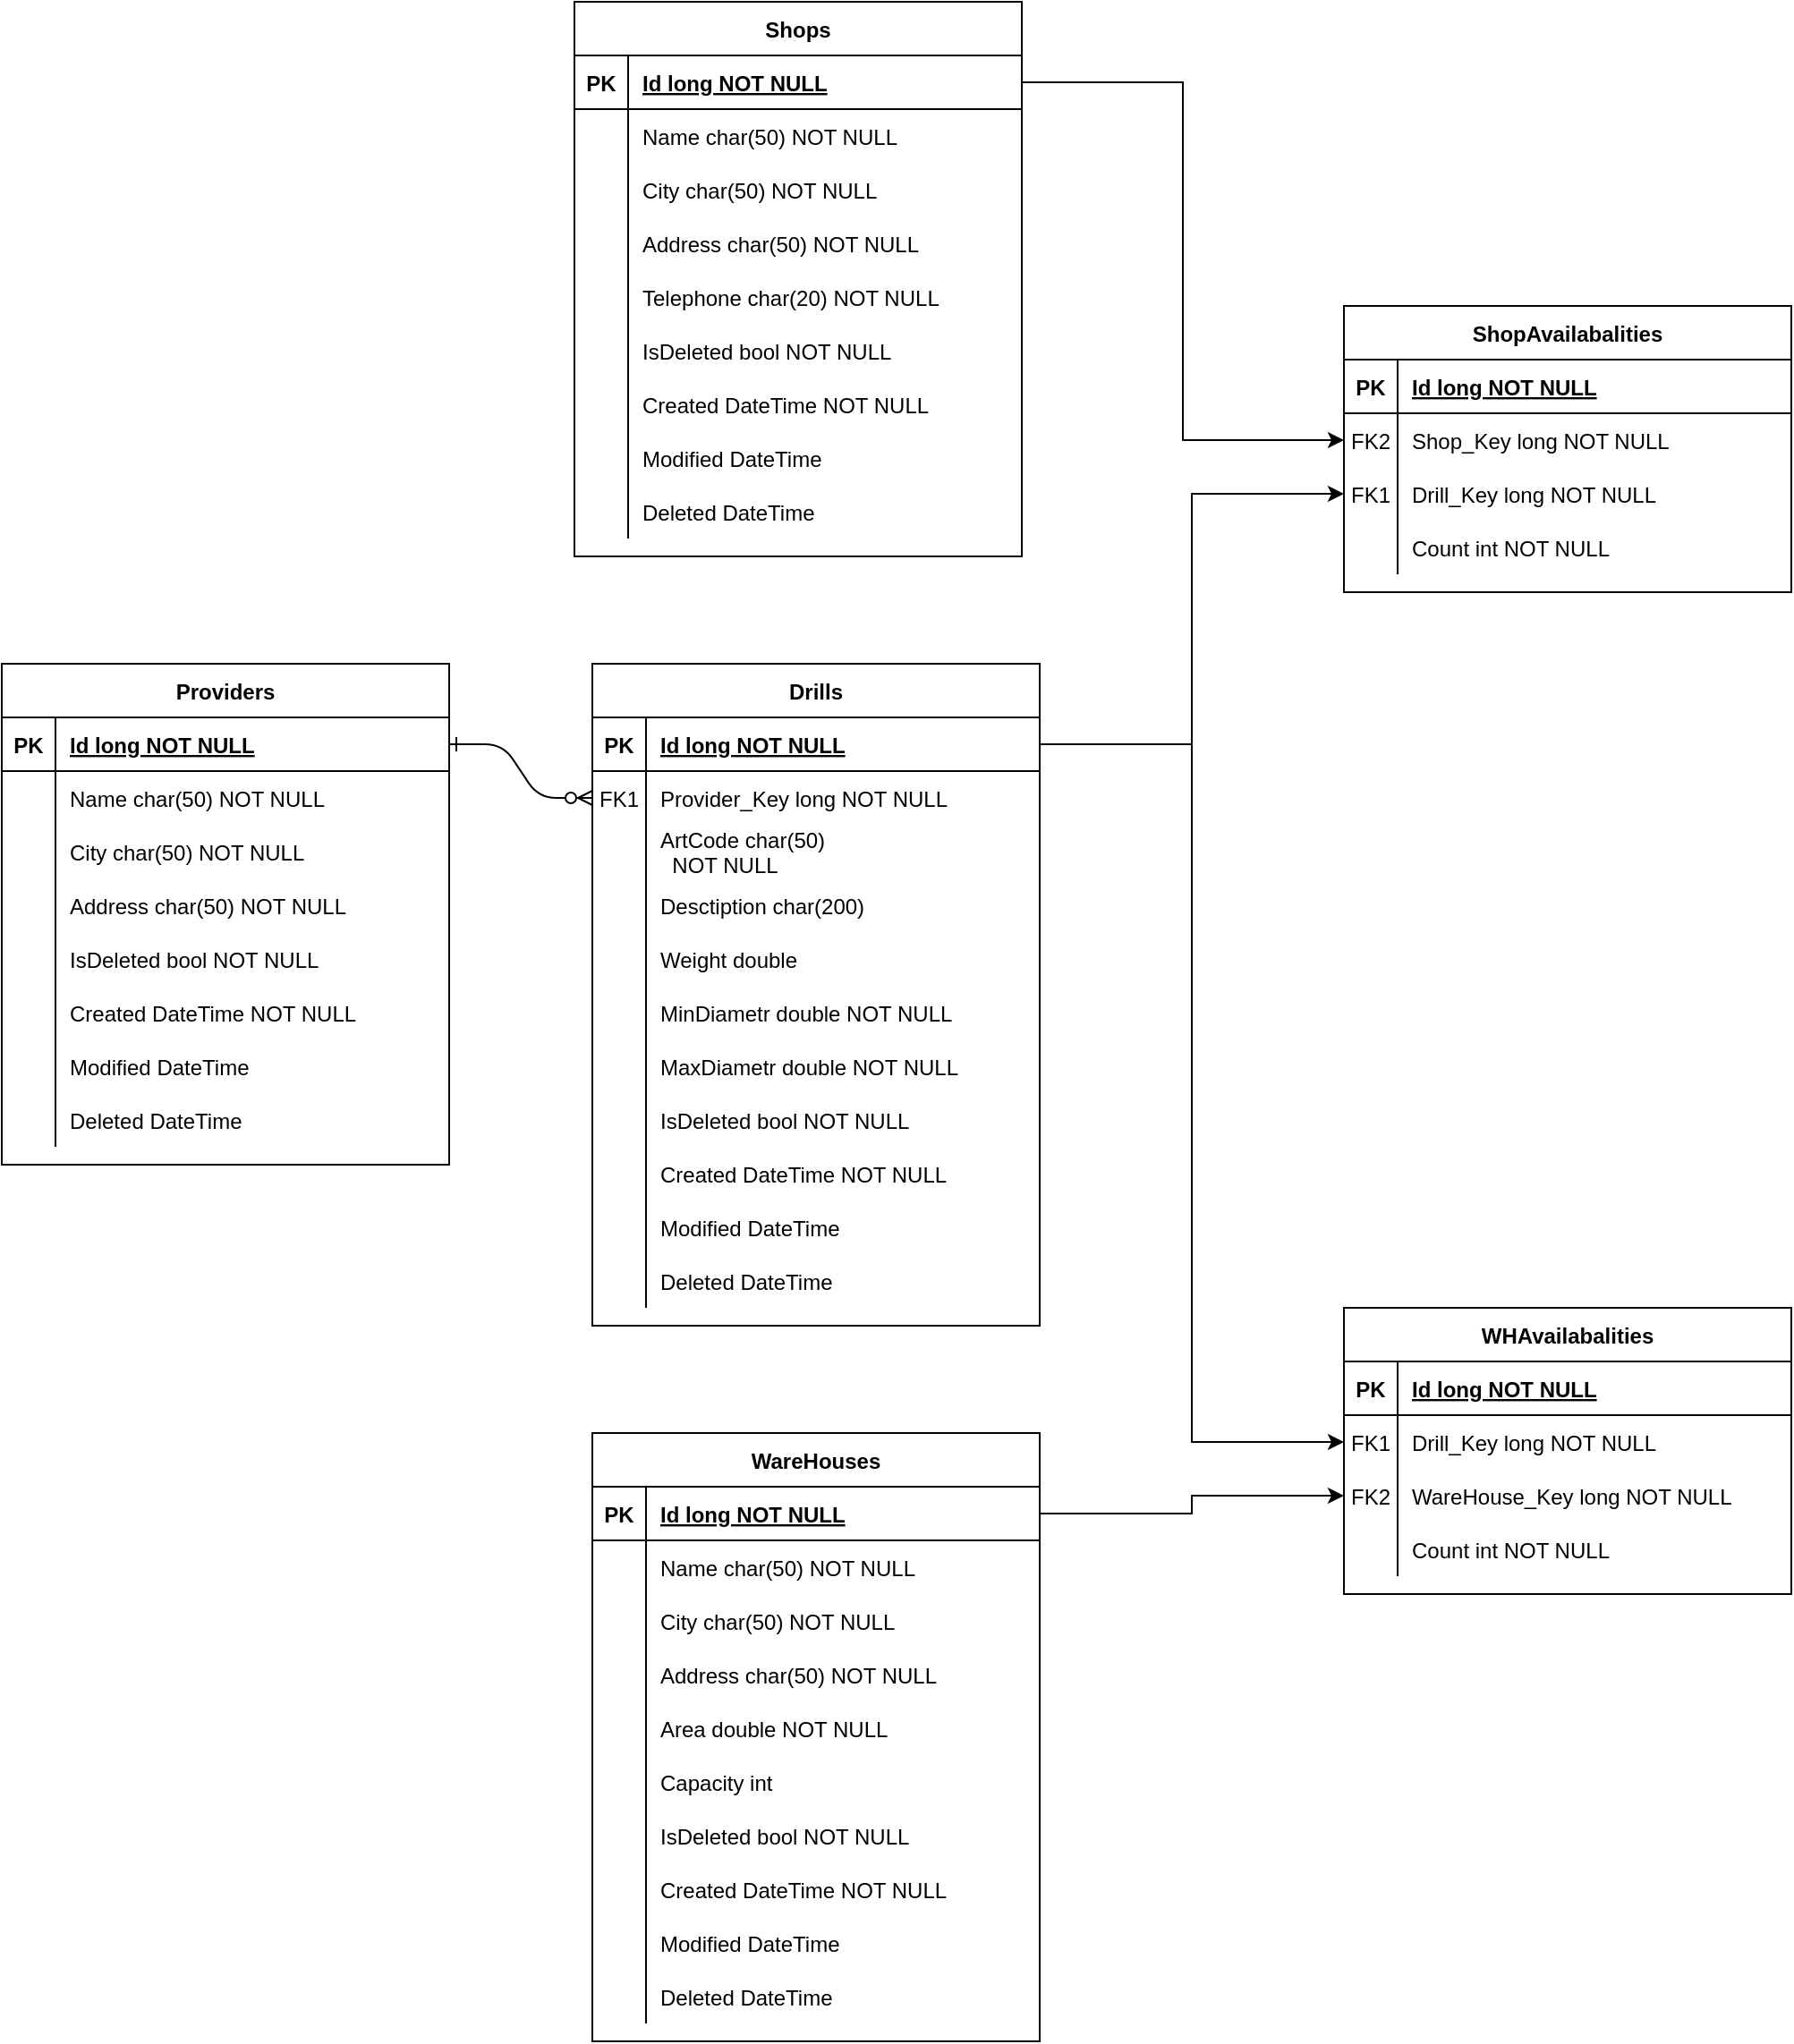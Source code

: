 <mxfile version="13.10.4" type="device"><diagram id="R2lEEEUBdFMjLlhIrx00" name="Page-1"><mxGraphModel dx="1102" dy="1660" grid="1" gridSize="10" guides="1" tooltips="1" connect="1" arrows="1" fold="1" page="1" pageScale="1" pageWidth="850" pageHeight="1100" math="0" shadow="0" extFonts="Permanent Marker^https://fonts.googleapis.com/css?family=Permanent+Marker"><root><mxCell id="0"/><mxCell id="1" parent="0"/><mxCell id="C-vyLk0tnHw3VtMMgP7b-1" value="" style="edgeStyle=entityRelationEdgeStyle;endArrow=ERzeroToMany;startArrow=ERone;endFill=1;startFill=0;" parent="1" source="C-vyLk0tnHw3VtMMgP7b-24" target="C-vyLk0tnHw3VtMMgP7b-6" edge="1"><mxGeometry width="100" height="100" relative="1" as="geometry"><mxPoint x="340" y="720" as="sourcePoint"/><mxPoint x="440" y="620" as="targetPoint"/></mxGeometry></mxCell><mxCell id="C-vyLk0tnHw3VtMMgP7b-2" value="Drills" style="shape=table;startSize=30;container=1;collapsible=1;childLayout=tableLayout;fixedRows=1;rowLines=0;fontStyle=1;align=center;resizeLast=1;" parent="1" vertex="1"><mxGeometry x="450" y="120" width="250" height="370" as="geometry"/></mxCell><mxCell id="C-vyLk0tnHw3VtMMgP7b-3" value="" style="shape=partialRectangle;collapsible=0;dropTarget=0;pointerEvents=0;fillColor=none;points=[[0,0.5],[1,0.5]];portConstraint=eastwest;top=0;left=0;right=0;bottom=1;" parent="C-vyLk0tnHw3VtMMgP7b-2" vertex="1"><mxGeometry y="30" width="250" height="30" as="geometry"/></mxCell><mxCell id="C-vyLk0tnHw3VtMMgP7b-4" value="PK" style="shape=partialRectangle;overflow=hidden;connectable=0;fillColor=none;top=0;left=0;bottom=0;right=0;fontStyle=1;" parent="C-vyLk0tnHw3VtMMgP7b-3" vertex="1"><mxGeometry width="30" height="30" as="geometry"/></mxCell><mxCell id="C-vyLk0tnHw3VtMMgP7b-5" value="Id long NOT NULL " style="shape=partialRectangle;overflow=hidden;connectable=0;fillColor=none;top=0;left=0;bottom=0;right=0;align=left;spacingLeft=6;fontStyle=5;" parent="C-vyLk0tnHw3VtMMgP7b-3" vertex="1"><mxGeometry x="30" width="220" height="30" as="geometry"/></mxCell><mxCell id="C-vyLk0tnHw3VtMMgP7b-6" value="" style="shape=partialRectangle;collapsible=0;dropTarget=0;pointerEvents=0;fillColor=none;points=[[0,0.5],[1,0.5]];portConstraint=eastwest;top=0;left=0;right=0;bottom=0;" parent="C-vyLk0tnHw3VtMMgP7b-2" vertex="1"><mxGeometry y="60" width="250" height="30" as="geometry"/></mxCell><mxCell id="C-vyLk0tnHw3VtMMgP7b-7" value="FK1" style="shape=partialRectangle;overflow=hidden;connectable=0;fillColor=none;top=0;left=0;bottom=0;right=0;" parent="C-vyLk0tnHw3VtMMgP7b-6" vertex="1"><mxGeometry width="30" height="30" as="geometry"/></mxCell><mxCell id="C-vyLk0tnHw3VtMMgP7b-8" value="Provider_Key long NOT NULL" style="shape=partialRectangle;overflow=hidden;connectable=0;fillColor=none;top=0;left=0;bottom=0;right=0;align=left;spacingLeft=6;" parent="C-vyLk0tnHw3VtMMgP7b-6" vertex="1"><mxGeometry x="30" width="220" height="30" as="geometry"/></mxCell><mxCell id="C-vyLk0tnHw3VtMMgP7b-9" value="" style="shape=partialRectangle;collapsible=0;dropTarget=0;pointerEvents=0;fillColor=none;points=[[0,0.5],[1,0.5]];portConstraint=eastwest;top=0;left=0;right=0;bottom=0;" parent="C-vyLk0tnHw3VtMMgP7b-2" vertex="1"><mxGeometry y="90" width="250" height="30" as="geometry"/></mxCell><mxCell id="C-vyLk0tnHw3VtMMgP7b-10" value="" style="shape=partialRectangle;overflow=hidden;connectable=0;fillColor=none;top=0;left=0;bottom=0;right=0;" parent="C-vyLk0tnHw3VtMMgP7b-9" vertex="1"><mxGeometry width="30" height="30" as="geometry"/></mxCell><mxCell id="C-vyLk0tnHw3VtMMgP7b-11" value="ArtCode char(50) &#10;  NOT NULL" style="shape=partialRectangle;overflow=hidden;connectable=0;fillColor=none;top=0;left=0;bottom=0;right=0;align=left;spacingLeft=6;" parent="C-vyLk0tnHw3VtMMgP7b-9" vertex="1"><mxGeometry x="30" width="220" height="30" as="geometry"/></mxCell><mxCell id="HwynuCv59zmWDbUivzrT-21" value="" style="shape=partialRectangle;collapsible=0;dropTarget=0;pointerEvents=0;fillColor=none;points=[[0,0.5],[1,0.5]];portConstraint=eastwest;top=0;left=0;right=0;bottom=0;" vertex="1" parent="C-vyLk0tnHw3VtMMgP7b-2"><mxGeometry y="120" width="250" height="30" as="geometry"/></mxCell><mxCell id="HwynuCv59zmWDbUivzrT-22" value="" style="shape=partialRectangle;overflow=hidden;connectable=0;fillColor=none;top=0;left=0;bottom=0;right=0;" vertex="1" parent="HwynuCv59zmWDbUivzrT-21"><mxGeometry width="30" height="30" as="geometry"/></mxCell><mxCell id="HwynuCv59zmWDbUivzrT-23" value="Desctiption char(200) " style="shape=partialRectangle;overflow=hidden;connectable=0;fillColor=none;top=0;left=0;bottom=0;right=0;align=left;spacingLeft=6;" vertex="1" parent="HwynuCv59zmWDbUivzrT-21"><mxGeometry x="30" width="220" height="30" as="geometry"/></mxCell><mxCell id="HwynuCv59zmWDbUivzrT-37" value="" style="shape=partialRectangle;collapsible=0;dropTarget=0;pointerEvents=0;fillColor=none;points=[[0,0.5],[1,0.5]];portConstraint=eastwest;top=0;left=0;right=0;bottom=0;" vertex="1" parent="C-vyLk0tnHw3VtMMgP7b-2"><mxGeometry y="150" width="250" height="30" as="geometry"/></mxCell><mxCell id="HwynuCv59zmWDbUivzrT-38" value="" style="shape=partialRectangle;overflow=hidden;connectable=0;fillColor=none;top=0;left=0;bottom=0;right=0;" vertex="1" parent="HwynuCv59zmWDbUivzrT-37"><mxGeometry width="30" height="30" as="geometry"/></mxCell><mxCell id="HwynuCv59zmWDbUivzrT-39" value="Weight double " style="shape=partialRectangle;overflow=hidden;connectable=0;fillColor=none;top=0;left=0;bottom=0;right=0;align=left;spacingLeft=6;" vertex="1" parent="HwynuCv59zmWDbUivzrT-37"><mxGeometry x="30" width="220" height="30" as="geometry"/></mxCell><mxCell id="HwynuCv59zmWDbUivzrT-40" value="" style="shape=partialRectangle;collapsible=0;dropTarget=0;pointerEvents=0;fillColor=none;points=[[0,0.5],[1,0.5]];portConstraint=eastwest;top=0;left=0;right=0;bottom=0;" vertex="1" parent="C-vyLk0tnHw3VtMMgP7b-2"><mxGeometry y="180" width="250" height="30" as="geometry"/></mxCell><mxCell id="HwynuCv59zmWDbUivzrT-41" value="" style="shape=partialRectangle;overflow=hidden;connectable=0;fillColor=none;top=0;left=0;bottom=0;right=0;" vertex="1" parent="HwynuCv59zmWDbUivzrT-40"><mxGeometry width="30" height="30" as="geometry"/></mxCell><mxCell id="HwynuCv59zmWDbUivzrT-42" value="MinDiametr double NOT NULL" style="shape=partialRectangle;overflow=hidden;connectable=0;fillColor=none;top=0;left=0;bottom=0;right=0;align=left;spacingLeft=6;" vertex="1" parent="HwynuCv59zmWDbUivzrT-40"><mxGeometry x="30" width="220" height="30" as="geometry"/></mxCell><mxCell id="HwynuCv59zmWDbUivzrT-43" value="" style="shape=partialRectangle;collapsible=0;dropTarget=0;pointerEvents=0;fillColor=none;points=[[0,0.5],[1,0.5]];portConstraint=eastwest;top=0;left=0;right=0;bottom=0;" vertex="1" parent="C-vyLk0tnHw3VtMMgP7b-2"><mxGeometry y="210" width="250" height="30" as="geometry"/></mxCell><mxCell id="HwynuCv59zmWDbUivzrT-44" value="" style="shape=partialRectangle;overflow=hidden;connectable=0;fillColor=none;top=0;left=0;bottom=0;right=0;" vertex="1" parent="HwynuCv59zmWDbUivzrT-43"><mxGeometry width="30" height="30" as="geometry"/></mxCell><mxCell id="HwynuCv59zmWDbUivzrT-45" value="MaxDiametr double NOT NULL" style="shape=partialRectangle;overflow=hidden;connectable=0;fillColor=none;top=0;left=0;bottom=0;right=0;align=left;spacingLeft=6;" vertex="1" parent="HwynuCv59zmWDbUivzrT-43"><mxGeometry x="30" width="220" height="30" as="geometry"/></mxCell><mxCell id="HwynuCv59zmWDbUivzrT-46" value="" style="shape=partialRectangle;collapsible=0;dropTarget=0;pointerEvents=0;fillColor=none;points=[[0,0.5],[1,0.5]];portConstraint=eastwest;top=0;left=0;right=0;bottom=0;" vertex="1" parent="C-vyLk0tnHw3VtMMgP7b-2"><mxGeometry y="240" width="250" height="30" as="geometry"/></mxCell><mxCell id="HwynuCv59zmWDbUivzrT-47" value="" style="shape=partialRectangle;overflow=hidden;connectable=0;fillColor=none;top=0;left=0;bottom=0;right=0;" vertex="1" parent="HwynuCv59zmWDbUivzrT-46"><mxGeometry width="30" height="30" as="geometry"/></mxCell><mxCell id="HwynuCv59zmWDbUivzrT-48" value="IsDeleted bool NOT NULL" style="shape=partialRectangle;overflow=hidden;connectable=0;fillColor=none;top=0;left=0;bottom=0;right=0;align=left;spacingLeft=6;" vertex="1" parent="HwynuCv59zmWDbUivzrT-46"><mxGeometry x="30" width="220" height="30" as="geometry"/></mxCell><mxCell id="HwynuCv59zmWDbUivzrT-49" value="" style="shape=partialRectangle;collapsible=0;dropTarget=0;pointerEvents=0;fillColor=none;points=[[0,0.5],[1,0.5]];portConstraint=eastwest;top=0;left=0;right=0;bottom=0;" vertex="1" parent="C-vyLk0tnHw3VtMMgP7b-2"><mxGeometry y="270" width="250" height="30" as="geometry"/></mxCell><mxCell id="HwynuCv59zmWDbUivzrT-50" value="" style="shape=partialRectangle;overflow=hidden;connectable=0;fillColor=none;top=0;left=0;bottom=0;right=0;" vertex="1" parent="HwynuCv59zmWDbUivzrT-49"><mxGeometry width="30" height="30" as="geometry"/></mxCell><mxCell id="HwynuCv59zmWDbUivzrT-51" value="Created DateTime NOT NULL" style="shape=partialRectangle;overflow=hidden;connectable=0;fillColor=none;top=0;left=0;bottom=0;right=0;align=left;spacingLeft=6;" vertex="1" parent="HwynuCv59zmWDbUivzrT-49"><mxGeometry x="30" width="220" height="30" as="geometry"/></mxCell><mxCell id="HwynuCv59zmWDbUivzrT-52" value="" style="shape=partialRectangle;collapsible=0;dropTarget=0;pointerEvents=0;fillColor=none;points=[[0,0.5],[1,0.5]];portConstraint=eastwest;top=0;left=0;right=0;bottom=0;" vertex="1" parent="C-vyLk0tnHw3VtMMgP7b-2"><mxGeometry y="300" width="250" height="30" as="geometry"/></mxCell><mxCell id="HwynuCv59zmWDbUivzrT-53" value="" style="shape=partialRectangle;overflow=hidden;connectable=0;fillColor=none;top=0;left=0;bottom=0;right=0;" vertex="1" parent="HwynuCv59zmWDbUivzrT-52"><mxGeometry width="30" height="30" as="geometry"/></mxCell><mxCell id="HwynuCv59zmWDbUivzrT-54" value="Modified DateTime " style="shape=partialRectangle;overflow=hidden;connectable=0;fillColor=none;top=0;left=0;bottom=0;right=0;align=left;spacingLeft=6;" vertex="1" parent="HwynuCv59zmWDbUivzrT-52"><mxGeometry x="30" width="220" height="30" as="geometry"/></mxCell><mxCell id="HwynuCv59zmWDbUivzrT-86" value="" style="shape=partialRectangle;collapsible=0;dropTarget=0;pointerEvents=0;fillColor=none;points=[[0,0.5],[1,0.5]];portConstraint=eastwest;top=0;left=0;right=0;bottom=0;" vertex="1" parent="C-vyLk0tnHw3VtMMgP7b-2"><mxGeometry y="330" width="250" height="30" as="geometry"/></mxCell><mxCell id="HwynuCv59zmWDbUivzrT-87" value="" style="shape=partialRectangle;overflow=hidden;connectable=0;fillColor=none;top=0;left=0;bottom=0;right=0;" vertex="1" parent="HwynuCv59zmWDbUivzrT-86"><mxGeometry width="30" height="30" as="geometry"/></mxCell><mxCell id="HwynuCv59zmWDbUivzrT-88" value="Deleted DateTime " style="shape=partialRectangle;overflow=hidden;connectable=0;fillColor=none;top=0;left=0;bottom=0;right=0;align=left;spacingLeft=6;" vertex="1" parent="HwynuCv59zmWDbUivzrT-86"><mxGeometry x="30" width="220" height="30" as="geometry"/></mxCell><mxCell id="C-vyLk0tnHw3VtMMgP7b-13" value="ShopAvailabalities" style="shape=table;startSize=30;container=1;collapsible=1;childLayout=tableLayout;fixedRows=1;rowLines=0;fontStyle=1;align=center;resizeLast=1;" parent="1" vertex="1"><mxGeometry x="870" y="-80" width="250" height="160" as="geometry"/></mxCell><mxCell id="C-vyLk0tnHw3VtMMgP7b-14" value="" style="shape=partialRectangle;collapsible=0;dropTarget=0;pointerEvents=0;fillColor=none;points=[[0,0.5],[1,0.5]];portConstraint=eastwest;top=0;left=0;right=0;bottom=1;" parent="C-vyLk0tnHw3VtMMgP7b-13" vertex="1"><mxGeometry y="30" width="250" height="30" as="geometry"/></mxCell><mxCell id="C-vyLk0tnHw3VtMMgP7b-15" value="PK" style="shape=partialRectangle;overflow=hidden;connectable=0;fillColor=none;top=0;left=0;bottom=0;right=0;fontStyle=1;" parent="C-vyLk0tnHw3VtMMgP7b-14" vertex="1"><mxGeometry width="30" height="30" as="geometry"/></mxCell><mxCell id="C-vyLk0tnHw3VtMMgP7b-16" value="Id long NOT NULL " style="shape=partialRectangle;overflow=hidden;connectable=0;fillColor=none;top=0;left=0;bottom=0;right=0;align=left;spacingLeft=6;fontStyle=5;" parent="C-vyLk0tnHw3VtMMgP7b-14" vertex="1"><mxGeometry x="30" width="220" height="30" as="geometry"/></mxCell><mxCell id="HwynuCv59zmWDbUivzrT-172" value="" style="shape=partialRectangle;collapsible=0;dropTarget=0;pointerEvents=0;fillColor=none;points=[[0,0.5],[1,0.5]];portConstraint=eastwest;top=0;left=0;right=0;bottom=0;" vertex="1" parent="C-vyLk0tnHw3VtMMgP7b-13"><mxGeometry y="60" width="250" height="30" as="geometry"/></mxCell><mxCell id="HwynuCv59zmWDbUivzrT-173" value="FK2" style="shape=partialRectangle;overflow=hidden;connectable=0;fillColor=none;top=0;left=0;bottom=0;right=0;" vertex="1" parent="HwynuCv59zmWDbUivzrT-172"><mxGeometry width="30" height="30" as="geometry"/></mxCell><mxCell id="HwynuCv59zmWDbUivzrT-174" value="Shop_Key long NOT NULL" style="shape=partialRectangle;overflow=hidden;connectable=0;fillColor=none;top=0;left=0;bottom=0;right=0;align=left;spacingLeft=6;" vertex="1" parent="HwynuCv59zmWDbUivzrT-172"><mxGeometry x="30" width="220" height="30" as="geometry"/></mxCell><mxCell id="C-vyLk0tnHw3VtMMgP7b-17" value="" style="shape=partialRectangle;collapsible=0;dropTarget=0;pointerEvents=0;fillColor=none;points=[[0,0.5],[1,0.5]];portConstraint=eastwest;top=0;left=0;right=0;bottom=0;" parent="C-vyLk0tnHw3VtMMgP7b-13" vertex="1"><mxGeometry y="90" width="250" height="30" as="geometry"/></mxCell><mxCell id="C-vyLk0tnHw3VtMMgP7b-18" value="FK1" style="shape=partialRectangle;overflow=hidden;connectable=0;fillColor=none;top=0;left=0;bottom=0;right=0;" parent="C-vyLk0tnHw3VtMMgP7b-17" vertex="1"><mxGeometry width="30" height="30" as="geometry"/></mxCell><mxCell id="C-vyLk0tnHw3VtMMgP7b-19" value="Drill_Key long NOT NULL" style="shape=partialRectangle;overflow=hidden;connectable=0;fillColor=none;top=0;left=0;bottom=0;right=0;align=left;spacingLeft=6;" parent="C-vyLk0tnHw3VtMMgP7b-17" vertex="1"><mxGeometry x="30" width="220" height="30" as="geometry"/></mxCell><mxCell id="C-vyLk0tnHw3VtMMgP7b-20" value="" style="shape=partialRectangle;collapsible=0;dropTarget=0;pointerEvents=0;fillColor=none;points=[[0,0.5],[1,0.5]];portConstraint=eastwest;top=0;left=0;right=0;bottom=0;" parent="C-vyLk0tnHw3VtMMgP7b-13" vertex="1"><mxGeometry y="120" width="250" height="30" as="geometry"/></mxCell><mxCell id="C-vyLk0tnHw3VtMMgP7b-21" value="" style="shape=partialRectangle;overflow=hidden;connectable=0;fillColor=none;top=0;left=0;bottom=0;right=0;" parent="C-vyLk0tnHw3VtMMgP7b-20" vertex="1"><mxGeometry width="30" height="30" as="geometry"/></mxCell><mxCell id="C-vyLk0tnHw3VtMMgP7b-22" value="Count int NOT NULL" style="shape=partialRectangle;overflow=hidden;connectable=0;fillColor=none;top=0;left=0;bottom=0;right=0;align=left;spacingLeft=6;" parent="C-vyLk0tnHw3VtMMgP7b-20" vertex="1"><mxGeometry x="30" width="220" height="30" as="geometry"/></mxCell><mxCell id="C-vyLk0tnHw3VtMMgP7b-23" value="Providers" style="shape=table;startSize=30;container=1;collapsible=1;childLayout=tableLayout;fixedRows=1;rowLines=0;fontStyle=1;align=center;resizeLast=1;" parent="1" vertex="1"><mxGeometry x="120" y="120" width="250" height="280" as="geometry"/></mxCell><mxCell id="C-vyLk0tnHw3VtMMgP7b-24" value="" style="shape=partialRectangle;collapsible=0;dropTarget=0;pointerEvents=0;fillColor=none;points=[[0,0.5],[1,0.5]];portConstraint=eastwest;top=0;left=0;right=0;bottom=1;" parent="C-vyLk0tnHw3VtMMgP7b-23" vertex="1"><mxGeometry y="30" width="250" height="30" as="geometry"/></mxCell><mxCell id="C-vyLk0tnHw3VtMMgP7b-25" value="PK" style="shape=partialRectangle;overflow=hidden;connectable=0;fillColor=none;top=0;left=0;bottom=0;right=0;fontStyle=1;" parent="C-vyLk0tnHw3VtMMgP7b-24" vertex="1"><mxGeometry width="30" height="30" as="geometry"/></mxCell><mxCell id="C-vyLk0tnHw3VtMMgP7b-26" value="Id long NOT NULL " style="shape=partialRectangle;overflow=hidden;connectable=0;fillColor=none;top=0;left=0;bottom=0;right=0;align=left;spacingLeft=6;fontStyle=5;" parent="C-vyLk0tnHw3VtMMgP7b-24" vertex="1"><mxGeometry x="30" width="220" height="30" as="geometry"/></mxCell><mxCell id="C-vyLk0tnHw3VtMMgP7b-27" value="" style="shape=partialRectangle;collapsible=0;dropTarget=0;pointerEvents=0;fillColor=none;points=[[0,0.5],[1,0.5]];portConstraint=eastwest;top=0;left=0;right=0;bottom=0;" parent="C-vyLk0tnHw3VtMMgP7b-23" vertex="1"><mxGeometry y="60" width="250" height="30" as="geometry"/></mxCell><mxCell id="C-vyLk0tnHw3VtMMgP7b-28" value="" style="shape=partialRectangle;overflow=hidden;connectable=0;fillColor=none;top=0;left=0;bottom=0;right=0;" parent="C-vyLk0tnHw3VtMMgP7b-27" vertex="1"><mxGeometry width="30" height="30" as="geometry"/></mxCell><mxCell id="C-vyLk0tnHw3VtMMgP7b-29" value="Name char(50) NOT NULL" style="shape=partialRectangle;overflow=hidden;connectable=0;fillColor=none;top=0;left=0;bottom=0;right=0;align=left;spacingLeft=6;" parent="C-vyLk0tnHw3VtMMgP7b-27" vertex="1"><mxGeometry x="30" width="220" height="30" as="geometry"/></mxCell><mxCell id="HwynuCv59zmWDbUivzrT-89" value="" style="shape=partialRectangle;collapsible=0;dropTarget=0;pointerEvents=0;fillColor=none;points=[[0,0.5],[1,0.5]];portConstraint=eastwest;top=0;left=0;right=0;bottom=0;" vertex="1" parent="C-vyLk0tnHw3VtMMgP7b-23"><mxGeometry y="90" width="250" height="30" as="geometry"/></mxCell><mxCell id="HwynuCv59zmWDbUivzrT-90" value="" style="shape=partialRectangle;overflow=hidden;connectable=0;fillColor=none;top=0;left=0;bottom=0;right=0;" vertex="1" parent="HwynuCv59zmWDbUivzrT-89"><mxGeometry width="30" height="30" as="geometry"/></mxCell><mxCell id="HwynuCv59zmWDbUivzrT-91" value="City char(50) NOT NULL" style="shape=partialRectangle;overflow=hidden;connectable=0;fillColor=none;top=0;left=0;bottom=0;right=0;align=left;spacingLeft=6;" vertex="1" parent="HwynuCv59zmWDbUivzrT-89"><mxGeometry x="30" width="220" height="30" as="geometry"/></mxCell><mxCell id="HwynuCv59zmWDbUivzrT-92" value="" style="shape=partialRectangle;collapsible=0;dropTarget=0;pointerEvents=0;fillColor=none;points=[[0,0.5],[1,0.5]];portConstraint=eastwest;top=0;left=0;right=0;bottom=0;" vertex="1" parent="C-vyLk0tnHw3VtMMgP7b-23"><mxGeometry y="120" width="250" height="30" as="geometry"/></mxCell><mxCell id="HwynuCv59zmWDbUivzrT-93" value="" style="shape=partialRectangle;overflow=hidden;connectable=0;fillColor=none;top=0;left=0;bottom=0;right=0;" vertex="1" parent="HwynuCv59zmWDbUivzrT-92"><mxGeometry width="30" height="30" as="geometry"/></mxCell><mxCell id="HwynuCv59zmWDbUivzrT-94" value="Address char(50) NOT NULL" style="shape=partialRectangle;overflow=hidden;connectable=0;fillColor=none;top=0;left=0;bottom=0;right=0;align=left;spacingLeft=6;" vertex="1" parent="HwynuCv59zmWDbUivzrT-92"><mxGeometry x="30" width="220" height="30" as="geometry"/></mxCell><mxCell id="HwynuCv59zmWDbUivzrT-107" value="" style="shape=partialRectangle;collapsible=0;dropTarget=0;pointerEvents=0;fillColor=none;points=[[0,0.5],[1,0.5]];portConstraint=eastwest;top=0;left=0;right=0;bottom=0;" vertex="1" parent="C-vyLk0tnHw3VtMMgP7b-23"><mxGeometry y="150" width="250" height="30" as="geometry"/></mxCell><mxCell id="HwynuCv59zmWDbUivzrT-108" value="" style="shape=partialRectangle;overflow=hidden;connectable=0;fillColor=none;top=0;left=0;bottom=0;right=0;" vertex="1" parent="HwynuCv59zmWDbUivzrT-107"><mxGeometry width="30" height="30" as="geometry"/></mxCell><mxCell id="HwynuCv59zmWDbUivzrT-109" value="IsDeleted bool NOT NULL" style="shape=partialRectangle;overflow=hidden;connectable=0;fillColor=none;top=0;left=0;bottom=0;right=0;align=left;spacingLeft=6;" vertex="1" parent="HwynuCv59zmWDbUivzrT-107"><mxGeometry x="30" width="220" height="30" as="geometry"/></mxCell><mxCell id="HwynuCv59zmWDbUivzrT-110" value="" style="shape=partialRectangle;collapsible=0;dropTarget=0;pointerEvents=0;fillColor=none;points=[[0,0.5],[1,0.5]];portConstraint=eastwest;top=0;left=0;right=0;bottom=0;" vertex="1" parent="C-vyLk0tnHw3VtMMgP7b-23"><mxGeometry y="180" width="250" height="30" as="geometry"/></mxCell><mxCell id="HwynuCv59zmWDbUivzrT-111" value="" style="shape=partialRectangle;overflow=hidden;connectable=0;fillColor=none;top=0;left=0;bottom=0;right=0;" vertex="1" parent="HwynuCv59zmWDbUivzrT-110"><mxGeometry width="30" height="30" as="geometry"/></mxCell><mxCell id="HwynuCv59zmWDbUivzrT-112" value="Created DateTime NOT NULL" style="shape=partialRectangle;overflow=hidden;connectable=0;fillColor=none;top=0;left=0;bottom=0;right=0;align=left;spacingLeft=6;" vertex="1" parent="HwynuCv59zmWDbUivzrT-110"><mxGeometry x="30" width="220" height="30" as="geometry"/></mxCell><mxCell id="HwynuCv59zmWDbUivzrT-113" value="" style="shape=partialRectangle;collapsible=0;dropTarget=0;pointerEvents=0;fillColor=none;points=[[0,0.5],[1,0.5]];portConstraint=eastwest;top=0;left=0;right=0;bottom=0;" vertex="1" parent="C-vyLk0tnHw3VtMMgP7b-23"><mxGeometry y="210" width="250" height="30" as="geometry"/></mxCell><mxCell id="HwynuCv59zmWDbUivzrT-114" value="" style="shape=partialRectangle;overflow=hidden;connectable=0;fillColor=none;top=0;left=0;bottom=0;right=0;" vertex="1" parent="HwynuCv59zmWDbUivzrT-113"><mxGeometry width="30" height="30" as="geometry"/></mxCell><mxCell id="HwynuCv59zmWDbUivzrT-115" value="Modified DateTime " style="shape=partialRectangle;overflow=hidden;connectable=0;fillColor=none;top=0;left=0;bottom=0;right=0;align=left;spacingLeft=6;" vertex="1" parent="HwynuCv59zmWDbUivzrT-113"><mxGeometry x="30" width="220" height="30" as="geometry"/></mxCell><mxCell id="HwynuCv59zmWDbUivzrT-116" value="" style="shape=partialRectangle;collapsible=0;dropTarget=0;pointerEvents=0;fillColor=none;points=[[0,0.5],[1,0.5]];portConstraint=eastwest;top=0;left=0;right=0;bottom=0;" vertex="1" parent="C-vyLk0tnHw3VtMMgP7b-23"><mxGeometry y="240" width="250" height="30" as="geometry"/></mxCell><mxCell id="HwynuCv59zmWDbUivzrT-117" value="" style="shape=partialRectangle;overflow=hidden;connectable=0;fillColor=none;top=0;left=0;bottom=0;right=0;" vertex="1" parent="HwynuCv59zmWDbUivzrT-116"><mxGeometry width="30" height="30" as="geometry"/></mxCell><mxCell id="HwynuCv59zmWDbUivzrT-118" value="Deleted DateTime " style="shape=partialRectangle;overflow=hidden;connectable=0;fillColor=none;top=0;left=0;bottom=0;right=0;align=left;spacingLeft=6;" vertex="1" parent="HwynuCv59zmWDbUivzrT-116"><mxGeometry x="30" width="220" height="30" as="geometry"/></mxCell><mxCell id="HwynuCv59zmWDbUivzrT-119" value="Shops" style="shape=table;startSize=30;container=1;collapsible=1;childLayout=tableLayout;fixedRows=1;rowLines=0;fontStyle=1;align=center;resizeLast=1;" vertex="1" parent="1"><mxGeometry x="440" y="-250" width="250" height="310" as="geometry"/></mxCell><mxCell id="HwynuCv59zmWDbUivzrT-120" value="" style="shape=partialRectangle;collapsible=0;dropTarget=0;pointerEvents=0;fillColor=none;points=[[0,0.5],[1,0.5]];portConstraint=eastwest;top=0;left=0;right=0;bottom=1;" vertex="1" parent="HwynuCv59zmWDbUivzrT-119"><mxGeometry y="30" width="250" height="30" as="geometry"/></mxCell><mxCell id="HwynuCv59zmWDbUivzrT-121" value="PK" style="shape=partialRectangle;overflow=hidden;connectable=0;fillColor=none;top=0;left=0;bottom=0;right=0;fontStyle=1;" vertex="1" parent="HwynuCv59zmWDbUivzrT-120"><mxGeometry width="30" height="30" as="geometry"/></mxCell><mxCell id="HwynuCv59zmWDbUivzrT-122" value="Id long NOT NULL " style="shape=partialRectangle;overflow=hidden;connectable=0;fillColor=none;top=0;left=0;bottom=0;right=0;align=left;spacingLeft=6;fontStyle=5;" vertex="1" parent="HwynuCv59zmWDbUivzrT-120"><mxGeometry x="30" width="220" height="30" as="geometry"/></mxCell><mxCell id="HwynuCv59zmWDbUivzrT-123" value="" style="shape=partialRectangle;collapsible=0;dropTarget=0;pointerEvents=0;fillColor=none;points=[[0,0.5],[1,0.5]];portConstraint=eastwest;top=0;left=0;right=0;bottom=0;" vertex="1" parent="HwynuCv59zmWDbUivzrT-119"><mxGeometry y="60" width="250" height="30" as="geometry"/></mxCell><mxCell id="HwynuCv59zmWDbUivzrT-124" value="" style="shape=partialRectangle;overflow=hidden;connectable=0;fillColor=none;top=0;left=0;bottom=0;right=0;" vertex="1" parent="HwynuCv59zmWDbUivzrT-123"><mxGeometry width="30" height="30" as="geometry"/></mxCell><mxCell id="HwynuCv59zmWDbUivzrT-125" value="Name char(50) NOT NULL" style="shape=partialRectangle;overflow=hidden;connectable=0;fillColor=none;top=0;left=0;bottom=0;right=0;align=left;spacingLeft=6;" vertex="1" parent="HwynuCv59zmWDbUivzrT-123"><mxGeometry x="30" width="220" height="30" as="geometry"/></mxCell><mxCell id="HwynuCv59zmWDbUivzrT-126" value="" style="shape=partialRectangle;collapsible=0;dropTarget=0;pointerEvents=0;fillColor=none;points=[[0,0.5],[1,0.5]];portConstraint=eastwest;top=0;left=0;right=0;bottom=0;" vertex="1" parent="HwynuCv59zmWDbUivzrT-119"><mxGeometry y="90" width="250" height="30" as="geometry"/></mxCell><mxCell id="HwynuCv59zmWDbUivzrT-127" value="" style="shape=partialRectangle;overflow=hidden;connectable=0;fillColor=none;top=0;left=0;bottom=0;right=0;" vertex="1" parent="HwynuCv59zmWDbUivzrT-126"><mxGeometry width="30" height="30" as="geometry"/></mxCell><mxCell id="HwynuCv59zmWDbUivzrT-128" value="City char(50) NOT NULL" style="shape=partialRectangle;overflow=hidden;connectable=0;fillColor=none;top=0;left=0;bottom=0;right=0;align=left;spacingLeft=6;" vertex="1" parent="HwynuCv59zmWDbUivzrT-126"><mxGeometry x="30" width="220" height="30" as="geometry"/></mxCell><mxCell id="HwynuCv59zmWDbUivzrT-129" value="" style="shape=partialRectangle;collapsible=0;dropTarget=0;pointerEvents=0;fillColor=none;points=[[0,0.5],[1,0.5]];portConstraint=eastwest;top=0;left=0;right=0;bottom=0;" vertex="1" parent="HwynuCv59zmWDbUivzrT-119"><mxGeometry y="120" width="250" height="30" as="geometry"/></mxCell><mxCell id="HwynuCv59zmWDbUivzrT-130" value="" style="shape=partialRectangle;overflow=hidden;connectable=0;fillColor=none;top=0;left=0;bottom=0;right=0;" vertex="1" parent="HwynuCv59zmWDbUivzrT-129"><mxGeometry width="30" height="30" as="geometry"/></mxCell><mxCell id="HwynuCv59zmWDbUivzrT-131" value="Address char(50) NOT NULL" style="shape=partialRectangle;overflow=hidden;connectable=0;fillColor=none;top=0;left=0;bottom=0;right=0;align=left;spacingLeft=6;" vertex="1" parent="HwynuCv59zmWDbUivzrT-129"><mxGeometry x="30" width="220" height="30" as="geometry"/></mxCell><mxCell id="HwynuCv59zmWDbUivzrT-169" value="" style="shape=partialRectangle;collapsible=0;dropTarget=0;pointerEvents=0;fillColor=none;points=[[0,0.5],[1,0.5]];portConstraint=eastwest;top=0;left=0;right=0;bottom=0;" vertex="1" parent="HwynuCv59zmWDbUivzrT-119"><mxGeometry y="150" width="250" height="30" as="geometry"/></mxCell><mxCell id="HwynuCv59zmWDbUivzrT-170" value="" style="shape=partialRectangle;overflow=hidden;connectable=0;fillColor=none;top=0;left=0;bottom=0;right=0;" vertex="1" parent="HwynuCv59zmWDbUivzrT-169"><mxGeometry width="30" height="30" as="geometry"/></mxCell><mxCell id="HwynuCv59zmWDbUivzrT-171" value="Telephone char(20) NOT NULL" style="shape=partialRectangle;overflow=hidden;connectable=0;fillColor=none;top=0;left=0;bottom=0;right=0;align=left;spacingLeft=6;" vertex="1" parent="HwynuCv59zmWDbUivzrT-169"><mxGeometry x="30" width="220" height="30" as="geometry"/></mxCell><mxCell id="HwynuCv59zmWDbUivzrT-132" value="" style="shape=partialRectangle;collapsible=0;dropTarget=0;pointerEvents=0;fillColor=none;points=[[0,0.5],[1,0.5]];portConstraint=eastwest;top=0;left=0;right=0;bottom=0;" vertex="1" parent="HwynuCv59zmWDbUivzrT-119"><mxGeometry y="180" width="250" height="30" as="geometry"/></mxCell><mxCell id="HwynuCv59zmWDbUivzrT-133" value="" style="shape=partialRectangle;overflow=hidden;connectable=0;fillColor=none;top=0;left=0;bottom=0;right=0;" vertex="1" parent="HwynuCv59zmWDbUivzrT-132"><mxGeometry width="30" height="30" as="geometry"/></mxCell><mxCell id="HwynuCv59zmWDbUivzrT-134" value="IsDeleted bool NOT NULL" style="shape=partialRectangle;overflow=hidden;connectable=0;fillColor=none;top=0;left=0;bottom=0;right=0;align=left;spacingLeft=6;" vertex="1" parent="HwynuCv59zmWDbUivzrT-132"><mxGeometry x="30" width="220" height="30" as="geometry"/></mxCell><mxCell id="HwynuCv59zmWDbUivzrT-135" value="" style="shape=partialRectangle;collapsible=0;dropTarget=0;pointerEvents=0;fillColor=none;points=[[0,0.5],[1,0.5]];portConstraint=eastwest;top=0;left=0;right=0;bottom=0;" vertex="1" parent="HwynuCv59zmWDbUivzrT-119"><mxGeometry y="210" width="250" height="30" as="geometry"/></mxCell><mxCell id="HwynuCv59zmWDbUivzrT-136" value="" style="shape=partialRectangle;overflow=hidden;connectable=0;fillColor=none;top=0;left=0;bottom=0;right=0;" vertex="1" parent="HwynuCv59zmWDbUivzrT-135"><mxGeometry width="30" height="30" as="geometry"/></mxCell><mxCell id="HwynuCv59zmWDbUivzrT-137" value="Created DateTime NOT NULL" style="shape=partialRectangle;overflow=hidden;connectable=0;fillColor=none;top=0;left=0;bottom=0;right=0;align=left;spacingLeft=6;" vertex="1" parent="HwynuCv59zmWDbUivzrT-135"><mxGeometry x="30" width="220" height="30" as="geometry"/></mxCell><mxCell id="HwynuCv59zmWDbUivzrT-138" value="" style="shape=partialRectangle;collapsible=0;dropTarget=0;pointerEvents=0;fillColor=none;points=[[0,0.5],[1,0.5]];portConstraint=eastwest;top=0;left=0;right=0;bottom=0;" vertex="1" parent="HwynuCv59zmWDbUivzrT-119"><mxGeometry y="240" width="250" height="30" as="geometry"/></mxCell><mxCell id="HwynuCv59zmWDbUivzrT-139" value="" style="shape=partialRectangle;overflow=hidden;connectable=0;fillColor=none;top=0;left=0;bottom=0;right=0;" vertex="1" parent="HwynuCv59zmWDbUivzrT-138"><mxGeometry width="30" height="30" as="geometry"/></mxCell><mxCell id="HwynuCv59zmWDbUivzrT-140" value="Modified DateTime " style="shape=partialRectangle;overflow=hidden;connectable=0;fillColor=none;top=0;left=0;bottom=0;right=0;align=left;spacingLeft=6;" vertex="1" parent="HwynuCv59zmWDbUivzrT-138"><mxGeometry x="30" width="220" height="30" as="geometry"/></mxCell><mxCell id="HwynuCv59zmWDbUivzrT-141" value="" style="shape=partialRectangle;collapsible=0;dropTarget=0;pointerEvents=0;fillColor=none;points=[[0,0.5],[1,0.5]];portConstraint=eastwest;top=0;left=0;right=0;bottom=0;" vertex="1" parent="HwynuCv59zmWDbUivzrT-119"><mxGeometry y="270" width="250" height="30" as="geometry"/></mxCell><mxCell id="HwynuCv59zmWDbUivzrT-142" value="" style="shape=partialRectangle;overflow=hidden;connectable=0;fillColor=none;top=0;left=0;bottom=0;right=0;" vertex="1" parent="HwynuCv59zmWDbUivzrT-141"><mxGeometry width="30" height="30" as="geometry"/></mxCell><mxCell id="HwynuCv59zmWDbUivzrT-143" value="Deleted DateTime " style="shape=partialRectangle;overflow=hidden;connectable=0;fillColor=none;top=0;left=0;bottom=0;right=0;align=left;spacingLeft=6;" vertex="1" parent="HwynuCv59zmWDbUivzrT-141"><mxGeometry x="30" width="220" height="30" as="geometry"/></mxCell><mxCell id="HwynuCv59zmWDbUivzrT-180" style="edgeStyle=orthogonalEdgeStyle;rounded=0;orthogonalLoop=1;jettySize=auto;html=1;exitX=1;exitY=0.5;exitDx=0;exitDy=0;" edge="1" parent="1" source="C-vyLk0tnHw3VtMMgP7b-3" target="C-vyLk0tnHw3VtMMgP7b-17"><mxGeometry relative="1" as="geometry"/></mxCell><mxCell id="HwynuCv59zmWDbUivzrT-181" style="edgeStyle=orthogonalEdgeStyle;rounded=0;orthogonalLoop=1;jettySize=auto;html=1;exitX=1;exitY=0.5;exitDx=0;exitDy=0;entryX=0;entryY=0.5;entryDx=0;entryDy=0;" edge="1" parent="1" source="HwynuCv59zmWDbUivzrT-120" target="HwynuCv59zmWDbUivzrT-172"><mxGeometry relative="1" as="geometry"/></mxCell><mxCell id="HwynuCv59zmWDbUivzrT-182" value="WHAvailabalities" style="shape=table;startSize=30;container=1;collapsible=1;childLayout=tableLayout;fixedRows=1;rowLines=0;fontStyle=1;align=center;resizeLast=1;" vertex="1" parent="1"><mxGeometry x="870" y="480" width="250" height="160" as="geometry"/></mxCell><mxCell id="HwynuCv59zmWDbUivzrT-183" value="" style="shape=partialRectangle;collapsible=0;dropTarget=0;pointerEvents=0;fillColor=none;points=[[0,0.5],[1,0.5]];portConstraint=eastwest;top=0;left=0;right=0;bottom=1;" vertex="1" parent="HwynuCv59zmWDbUivzrT-182"><mxGeometry y="30" width="250" height="30" as="geometry"/></mxCell><mxCell id="HwynuCv59zmWDbUivzrT-184" value="PK" style="shape=partialRectangle;overflow=hidden;connectable=0;fillColor=none;top=0;left=0;bottom=0;right=0;fontStyle=1;" vertex="1" parent="HwynuCv59zmWDbUivzrT-183"><mxGeometry width="30" height="30" as="geometry"/></mxCell><mxCell id="HwynuCv59zmWDbUivzrT-185" value="Id long NOT NULL " style="shape=partialRectangle;overflow=hidden;connectable=0;fillColor=none;top=0;left=0;bottom=0;right=0;align=left;spacingLeft=6;fontStyle=5;" vertex="1" parent="HwynuCv59zmWDbUivzrT-183"><mxGeometry x="30" width="220" height="30" as="geometry"/></mxCell><mxCell id="HwynuCv59zmWDbUivzrT-189" value="" style="shape=partialRectangle;collapsible=0;dropTarget=0;pointerEvents=0;fillColor=none;points=[[0,0.5],[1,0.5]];portConstraint=eastwest;top=0;left=0;right=0;bottom=0;" vertex="1" parent="HwynuCv59zmWDbUivzrT-182"><mxGeometry y="60" width="250" height="30" as="geometry"/></mxCell><mxCell id="HwynuCv59zmWDbUivzrT-190" value="FK1" style="shape=partialRectangle;overflow=hidden;connectable=0;fillColor=none;top=0;left=0;bottom=0;right=0;" vertex="1" parent="HwynuCv59zmWDbUivzrT-189"><mxGeometry width="30" height="30" as="geometry"/></mxCell><mxCell id="HwynuCv59zmWDbUivzrT-191" value="Drill_Key long NOT NULL" style="shape=partialRectangle;overflow=hidden;connectable=0;fillColor=none;top=0;left=0;bottom=0;right=0;align=left;spacingLeft=6;" vertex="1" parent="HwynuCv59zmWDbUivzrT-189"><mxGeometry x="30" width="220" height="30" as="geometry"/></mxCell><mxCell id="HwynuCv59zmWDbUivzrT-186" value="" style="shape=partialRectangle;collapsible=0;dropTarget=0;pointerEvents=0;fillColor=none;points=[[0,0.5],[1,0.5]];portConstraint=eastwest;top=0;left=0;right=0;bottom=0;" vertex="1" parent="HwynuCv59zmWDbUivzrT-182"><mxGeometry y="90" width="250" height="30" as="geometry"/></mxCell><mxCell id="HwynuCv59zmWDbUivzrT-187" value="FK2" style="shape=partialRectangle;overflow=hidden;connectable=0;fillColor=none;top=0;left=0;bottom=0;right=0;" vertex="1" parent="HwynuCv59zmWDbUivzrT-186"><mxGeometry width="30" height="30" as="geometry"/></mxCell><mxCell id="HwynuCv59zmWDbUivzrT-188" value="WareHouse_Key long NOT NULL" style="shape=partialRectangle;overflow=hidden;connectable=0;fillColor=none;top=0;left=0;bottom=0;right=0;align=left;spacingLeft=6;" vertex="1" parent="HwynuCv59zmWDbUivzrT-186"><mxGeometry x="30" width="220" height="30" as="geometry"/></mxCell><mxCell id="HwynuCv59zmWDbUivzrT-192" value="" style="shape=partialRectangle;collapsible=0;dropTarget=0;pointerEvents=0;fillColor=none;points=[[0,0.5],[1,0.5]];portConstraint=eastwest;top=0;left=0;right=0;bottom=0;" vertex="1" parent="HwynuCv59zmWDbUivzrT-182"><mxGeometry y="120" width="250" height="30" as="geometry"/></mxCell><mxCell id="HwynuCv59zmWDbUivzrT-193" value="" style="shape=partialRectangle;overflow=hidden;connectable=0;fillColor=none;top=0;left=0;bottom=0;right=0;" vertex="1" parent="HwynuCv59zmWDbUivzrT-192"><mxGeometry width="30" height="30" as="geometry"/></mxCell><mxCell id="HwynuCv59zmWDbUivzrT-194" value="Count int NOT NULL" style="shape=partialRectangle;overflow=hidden;connectable=0;fillColor=none;top=0;left=0;bottom=0;right=0;align=left;spacingLeft=6;" vertex="1" parent="HwynuCv59zmWDbUivzrT-192"><mxGeometry x="30" width="220" height="30" as="geometry"/></mxCell><mxCell id="HwynuCv59zmWDbUivzrT-196" style="edgeStyle=orthogonalEdgeStyle;rounded=0;orthogonalLoop=1;jettySize=auto;html=1;exitX=1;exitY=0.5;exitDx=0;exitDy=0;entryX=0;entryY=0.5;entryDx=0;entryDy=0;" edge="1" parent="1" source="C-vyLk0tnHw3VtMMgP7b-3" target="HwynuCv59zmWDbUivzrT-189"><mxGeometry relative="1" as="geometry"/></mxCell><mxCell id="HwynuCv59zmWDbUivzrT-197" value="WareHouses" style="shape=table;startSize=30;container=1;collapsible=1;childLayout=tableLayout;fixedRows=1;rowLines=0;fontStyle=1;align=center;resizeLast=1;" vertex="1" parent="1"><mxGeometry x="450" y="550" width="250" height="340" as="geometry"/></mxCell><mxCell id="HwynuCv59zmWDbUivzrT-198" value="" style="shape=partialRectangle;collapsible=0;dropTarget=0;pointerEvents=0;fillColor=none;points=[[0,0.5],[1,0.5]];portConstraint=eastwest;top=0;left=0;right=0;bottom=1;" vertex="1" parent="HwynuCv59zmWDbUivzrT-197"><mxGeometry y="30" width="250" height="30" as="geometry"/></mxCell><mxCell id="HwynuCv59zmWDbUivzrT-199" value="PK" style="shape=partialRectangle;overflow=hidden;connectable=0;fillColor=none;top=0;left=0;bottom=0;right=0;fontStyle=1;" vertex="1" parent="HwynuCv59zmWDbUivzrT-198"><mxGeometry width="30" height="30" as="geometry"/></mxCell><mxCell id="HwynuCv59zmWDbUivzrT-200" value="Id long NOT NULL " style="shape=partialRectangle;overflow=hidden;connectable=0;fillColor=none;top=0;left=0;bottom=0;right=0;align=left;spacingLeft=6;fontStyle=5;" vertex="1" parent="HwynuCv59zmWDbUivzrT-198"><mxGeometry x="30" width="220" height="30" as="geometry"/></mxCell><mxCell id="HwynuCv59zmWDbUivzrT-201" value="" style="shape=partialRectangle;collapsible=0;dropTarget=0;pointerEvents=0;fillColor=none;points=[[0,0.5],[1,0.5]];portConstraint=eastwest;top=0;left=0;right=0;bottom=0;" vertex="1" parent="HwynuCv59zmWDbUivzrT-197"><mxGeometry y="60" width="250" height="30" as="geometry"/></mxCell><mxCell id="HwynuCv59zmWDbUivzrT-202" value="" style="shape=partialRectangle;overflow=hidden;connectable=0;fillColor=none;top=0;left=0;bottom=0;right=0;" vertex="1" parent="HwynuCv59zmWDbUivzrT-201"><mxGeometry width="30" height="30" as="geometry"/></mxCell><mxCell id="HwynuCv59zmWDbUivzrT-203" value="Name char(50) NOT NULL" style="shape=partialRectangle;overflow=hidden;connectable=0;fillColor=none;top=0;left=0;bottom=0;right=0;align=left;spacingLeft=6;" vertex="1" parent="HwynuCv59zmWDbUivzrT-201"><mxGeometry x="30" width="220" height="30" as="geometry"/></mxCell><mxCell id="HwynuCv59zmWDbUivzrT-204" value="" style="shape=partialRectangle;collapsible=0;dropTarget=0;pointerEvents=0;fillColor=none;points=[[0,0.5],[1,0.5]];portConstraint=eastwest;top=0;left=0;right=0;bottom=0;" vertex="1" parent="HwynuCv59zmWDbUivzrT-197"><mxGeometry y="90" width="250" height="30" as="geometry"/></mxCell><mxCell id="HwynuCv59zmWDbUivzrT-205" value="" style="shape=partialRectangle;overflow=hidden;connectable=0;fillColor=none;top=0;left=0;bottom=0;right=0;" vertex="1" parent="HwynuCv59zmWDbUivzrT-204"><mxGeometry width="30" height="30" as="geometry"/></mxCell><mxCell id="HwynuCv59zmWDbUivzrT-206" value="City char(50) NOT NULL" style="shape=partialRectangle;overflow=hidden;connectable=0;fillColor=none;top=0;left=0;bottom=0;right=0;align=left;spacingLeft=6;" vertex="1" parent="HwynuCv59zmWDbUivzrT-204"><mxGeometry x="30" width="220" height="30" as="geometry"/></mxCell><mxCell id="HwynuCv59zmWDbUivzrT-207" value="" style="shape=partialRectangle;collapsible=0;dropTarget=0;pointerEvents=0;fillColor=none;points=[[0,0.5],[1,0.5]];portConstraint=eastwest;top=0;left=0;right=0;bottom=0;" vertex="1" parent="HwynuCv59zmWDbUivzrT-197"><mxGeometry y="120" width="250" height="30" as="geometry"/></mxCell><mxCell id="HwynuCv59zmWDbUivzrT-208" value="" style="shape=partialRectangle;overflow=hidden;connectable=0;fillColor=none;top=0;left=0;bottom=0;right=0;" vertex="1" parent="HwynuCv59zmWDbUivzrT-207"><mxGeometry width="30" height="30" as="geometry"/></mxCell><mxCell id="HwynuCv59zmWDbUivzrT-209" value="Address char(50) NOT NULL" style="shape=partialRectangle;overflow=hidden;connectable=0;fillColor=none;top=0;left=0;bottom=0;right=0;align=left;spacingLeft=6;" vertex="1" parent="HwynuCv59zmWDbUivzrT-207"><mxGeometry x="30" width="220" height="30" as="geometry"/></mxCell><mxCell id="HwynuCv59zmWDbUivzrT-210" value="" style="shape=partialRectangle;collapsible=0;dropTarget=0;pointerEvents=0;fillColor=none;points=[[0,0.5],[1,0.5]];portConstraint=eastwest;top=0;left=0;right=0;bottom=0;" vertex="1" parent="HwynuCv59zmWDbUivzrT-197"><mxGeometry y="150" width="250" height="30" as="geometry"/></mxCell><mxCell id="HwynuCv59zmWDbUivzrT-211" value="" style="shape=partialRectangle;overflow=hidden;connectable=0;fillColor=none;top=0;left=0;bottom=0;right=0;" vertex="1" parent="HwynuCv59zmWDbUivzrT-210"><mxGeometry width="30" height="30" as="geometry"/></mxCell><mxCell id="HwynuCv59zmWDbUivzrT-212" value="Area double NOT NULL" style="shape=partialRectangle;overflow=hidden;connectable=0;fillColor=none;top=0;left=0;bottom=0;right=0;align=left;spacingLeft=6;" vertex="1" parent="HwynuCv59zmWDbUivzrT-210"><mxGeometry x="30" width="220" height="30" as="geometry"/></mxCell><mxCell id="HwynuCv59zmWDbUivzrT-226" value="" style="shape=partialRectangle;collapsible=0;dropTarget=0;pointerEvents=0;fillColor=none;points=[[0,0.5],[1,0.5]];portConstraint=eastwest;top=0;left=0;right=0;bottom=0;" vertex="1" parent="HwynuCv59zmWDbUivzrT-197"><mxGeometry y="180" width="250" height="30" as="geometry"/></mxCell><mxCell id="HwynuCv59zmWDbUivzrT-227" value="" style="shape=partialRectangle;overflow=hidden;connectable=0;fillColor=none;top=0;left=0;bottom=0;right=0;" vertex="1" parent="HwynuCv59zmWDbUivzrT-226"><mxGeometry width="30" height="30" as="geometry"/></mxCell><mxCell id="HwynuCv59zmWDbUivzrT-228" value="Capacity int" style="shape=partialRectangle;overflow=hidden;connectable=0;fillColor=none;top=0;left=0;bottom=0;right=0;align=left;spacingLeft=6;" vertex="1" parent="HwynuCv59zmWDbUivzrT-226"><mxGeometry x="30" width="220" height="30" as="geometry"/></mxCell><mxCell id="HwynuCv59zmWDbUivzrT-213" value="" style="shape=partialRectangle;collapsible=0;dropTarget=0;pointerEvents=0;fillColor=none;points=[[0,0.5],[1,0.5]];portConstraint=eastwest;top=0;left=0;right=0;bottom=0;" vertex="1" parent="HwynuCv59zmWDbUivzrT-197"><mxGeometry y="210" width="250" height="30" as="geometry"/></mxCell><mxCell id="HwynuCv59zmWDbUivzrT-214" value="" style="shape=partialRectangle;overflow=hidden;connectable=0;fillColor=none;top=0;left=0;bottom=0;right=0;" vertex="1" parent="HwynuCv59zmWDbUivzrT-213"><mxGeometry width="30" height="30" as="geometry"/></mxCell><mxCell id="HwynuCv59zmWDbUivzrT-215" value="IsDeleted bool NOT NULL" style="shape=partialRectangle;overflow=hidden;connectable=0;fillColor=none;top=0;left=0;bottom=0;right=0;align=left;spacingLeft=6;" vertex="1" parent="HwynuCv59zmWDbUivzrT-213"><mxGeometry x="30" width="220" height="30" as="geometry"/></mxCell><mxCell id="HwynuCv59zmWDbUivzrT-216" value="" style="shape=partialRectangle;collapsible=0;dropTarget=0;pointerEvents=0;fillColor=none;points=[[0,0.5],[1,0.5]];portConstraint=eastwest;top=0;left=0;right=0;bottom=0;" vertex="1" parent="HwynuCv59zmWDbUivzrT-197"><mxGeometry y="240" width="250" height="30" as="geometry"/></mxCell><mxCell id="HwynuCv59zmWDbUivzrT-217" value="" style="shape=partialRectangle;overflow=hidden;connectable=0;fillColor=none;top=0;left=0;bottom=0;right=0;" vertex="1" parent="HwynuCv59zmWDbUivzrT-216"><mxGeometry width="30" height="30" as="geometry"/></mxCell><mxCell id="HwynuCv59zmWDbUivzrT-218" value="Created DateTime NOT NULL" style="shape=partialRectangle;overflow=hidden;connectable=0;fillColor=none;top=0;left=0;bottom=0;right=0;align=left;spacingLeft=6;" vertex="1" parent="HwynuCv59zmWDbUivzrT-216"><mxGeometry x="30" width="220" height="30" as="geometry"/></mxCell><mxCell id="HwynuCv59zmWDbUivzrT-219" value="" style="shape=partialRectangle;collapsible=0;dropTarget=0;pointerEvents=0;fillColor=none;points=[[0,0.5],[1,0.5]];portConstraint=eastwest;top=0;left=0;right=0;bottom=0;" vertex="1" parent="HwynuCv59zmWDbUivzrT-197"><mxGeometry y="270" width="250" height="30" as="geometry"/></mxCell><mxCell id="HwynuCv59zmWDbUivzrT-220" value="" style="shape=partialRectangle;overflow=hidden;connectable=0;fillColor=none;top=0;left=0;bottom=0;right=0;" vertex="1" parent="HwynuCv59zmWDbUivzrT-219"><mxGeometry width="30" height="30" as="geometry"/></mxCell><mxCell id="HwynuCv59zmWDbUivzrT-221" value="Modified DateTime " style="shape=partialRectangle;overflow=hidden;connectable=0;fillColor=none;top=0;left=0;bottom=0;right=0;align=left;spacingLeft=6;" vertex="1" parent="HwynuCv59zmWDbUivzrT-219"><mxGeometry x="30" width="220" height="30" as="geometry"/></mxCell><mxCell id="HwynuCv59zmWDbUivzrT-222" value="" style="shape=partialRectangle;collapsible=0;dropTarget=0;pointerEvents=0;fillColor=none;points=[[0,0.5],[1,0.5]];portConstraint=eastwest;top=0;left=0;right=0;bottom=0;" vertex="1" parent="HwynuCv59zmWDbUivzrT-197"><mxGeometry y="300" width="250" height="30" as="geometry"/></mxCell><mxCell id="HwynuCv59zmWDbUivzrT-223" value="" style="shape=partialRectangle;overflow=hidden;connectable=0;fillColor=none;top=0;left=0;bottom=0;right=0;" vertex="1" parent="HwynuCv59zmWDbUivzrT-222"><mxGeometry width="30" height="30" as="geometry"/></mxCell><mxCell id="HwynuCv59zmWDbUivzrT-224" value="Deleted DateTime " style="shape=partialRectangle;overflow=hidden;connectable=0;fillColor=none;top=0;left=0;bottom=0;right=0;align=left;spacingLeft=6;" vertex="1" parent="HwynuCv59zmWDbUivzrT-222"><mxGeometry x="30" width="220" height="30" as="geometry"/></mxCell><mxCell id="HwynuCv59zmWDbUivzrT-225" style="edgeStyle=orthogonalEdgeStyle;rounded=0;orthogonalLoop=1;jettySize=auto;html=1;exitX=1;exitY=0.5;exitDx=0;exitDy=0;entryX=0;entryY=0.5;entryDx=0;entryDy=0;" edge="1" parent="1" source="HwynuCv59zmWDbUivzrT-198" target="HwynuCv59zmWDbUivzrT-186"><mxGeometry relative="1" as="geometry"/></mxCell></root></mxGraphModel></diagram></mxfile>